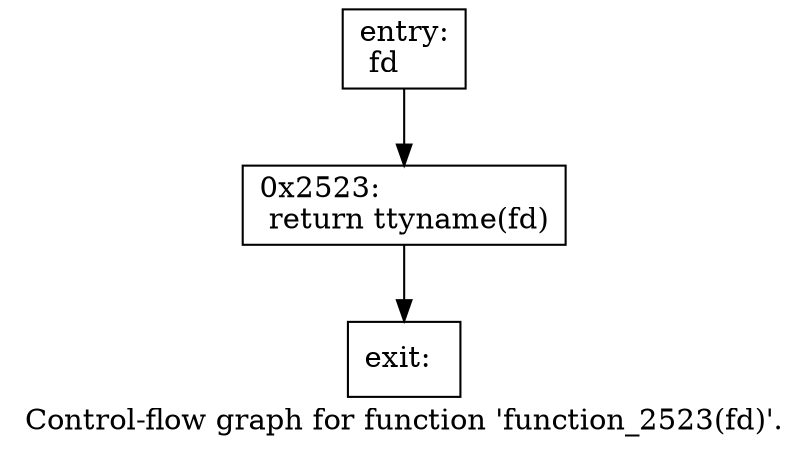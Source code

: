 digraph "Control-flow graph for function 'function_2523(fd)'." {
  label="Control-flow graph for function 'function_2523(fd)'.";
  node [shape=record];

  Node07712710 [label="{entry:\l  fd\l}"];
  Node07712710 -> Node07712E60;
  Node07712E60 [label="{0x2523:\l  return ttyname(fd)\l}"];
  Node07712E60 -> Node07713328;
  Node07713328 [label="{exit:\l}"];

}
